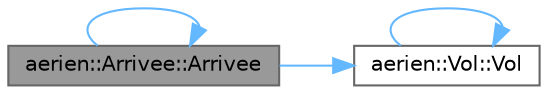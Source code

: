 digraph "aerien::Arrivee::Arrivee"
{
 // LATEX_PDF_SIZE
  bgcolor="transparent";
  edge [fontname=Helvetica,fontsize=10,labelfontname=Helvetica,labelfontsize=10];
  node [fontname=Helvetica,fontsize=10,shape=box,height=0.2,width=0.4];
  rankdir="LR";
  Node1 [id="Node000001",label="aerien::Arrivee::Arrivee",height=0.2,width=0.4,color="gray40", fillcolor="grey60", style="filled", fontcolor="black",tooltip="Constructeur avec paramètres Initialise un vol d'arrivée avec les informations fournies."];
  Node1 -> Node1 [id="edge1_Node000001_Node000001",color="steelblue1",style="solid",tooltip=" "];
  Node1 -> Node2 [id="edge2_Node000001_Node000002",color="steelblue1",style="solid",tooltip=" "];
  Node2 [id="Node000002",label="aerien::Vol::Vol",height=0.2,width=0.4,color="grey40", fillcolor="white", style="filled",URL="$classaerien_1_1_vol.html#ab74bd636b15d4f4fc09c118246645927",tooltip="Constructeur avec paramètres Initialise un objet Vol avec les informations fournies."];
  Node2 -> Node2 [id="edge3_Node000002_Node000002",color="steelblue1",style="solid",tooltip=" "];
}
